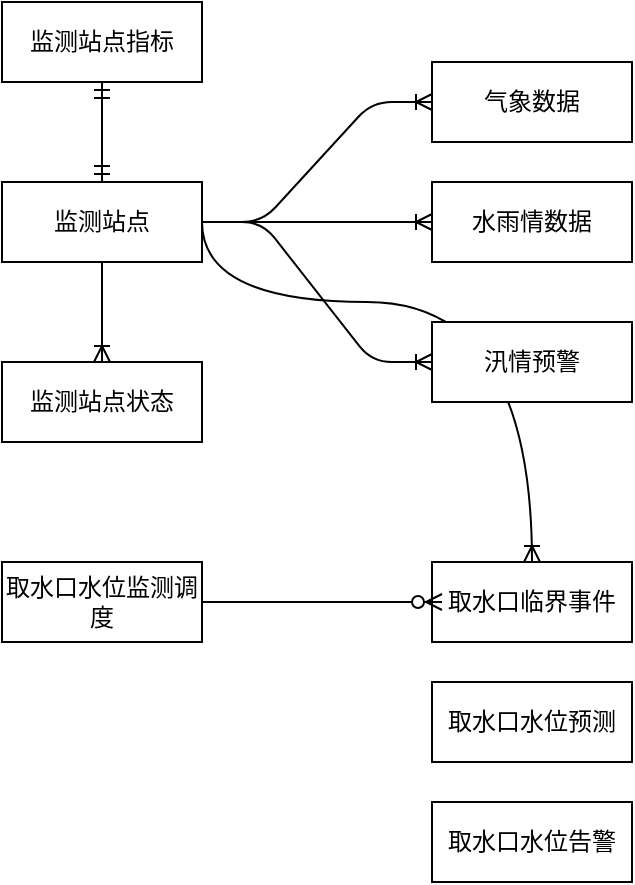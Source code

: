 <mxfile version="14.1.8" type="github">
  <diagram id="R2lEEEUBdFMjLlhIrx00" name="Page-1">
    <mxGraphModel dx="984" dy="684" grid="1" gridSize="10" guides="1" tooltips="1" connect="1" arrows="1" fold="1" page="1" pageScale="1" pageWidth="850" pageHeight="1100" math="0" shadow="0" extFonts="Permanent Marker^https://fonts.googleapis.com/css?family=Permanent+Marker">
      <root>
        <mxCell id="0" />
        <mxCell id="1" parent="0" />
        <mxCell id="tR4LGc_wkCAK7GT1lzOk-19" value="" style="edgeStyle=orthogonalEdgeStyle;fontSize=12;html=1;endArrow=ERoneToMany;exitX=1;exitY=0.5;exitDx=0;exitDy=0;entryX=0.5;entryY=0;entryDx=0;entryDy=0;elbow=vertical;curved=1;" edge="1" parent="1" source="tR4LGc_wkCAK7GT1lzOk-3" target="tR4LGc_wkCAK7GT1lzOk-17">
          <mxGeometry width="100" height="100" relative="1" as="geometry">
            <mxPoint x="300" y="970" as="sourcePoint" />
            <mxPoint x="400" y="870" as="targetPoint" />
            <Array as="points">
              <mxPoint x="260" y="580" />
              <mxPoint x="425" y="580" />
            </Array>
          </mxGeometry>
        </mxCell>
        <mxCell id="tR4LGc_wkCAK7GT1lzOk-3" value="监测站点" style="whiteSpace=wrap;html=1;align=center;" vertex="1" parent="1">
          <mxGeometry x="160" y="520" width="100" height="40" as="geometry" />
        </mxCell>
        <mxCell id="tR4LGc_wkCAK7GT1lzOk-4" value="气象数据" style="whiteSpace=wrap;html=1;align=center;" vertex="1" parent="1">
          <mxGeometry x="375" y="460" width="100" height="40" as="geometry" />
        </mxCell>
        <mxCell id="tR4LGc_wkCAK7GT1lzOk-5" value="水雨情数据" style="whiteSpace=wrap;html=1;align=center;" vertex="1" parent="1">
          <mxGeometry x="375" y="520" width="100" height="40" as="geometry" />
        </mxCell>
        <mxCell id="tR4LGc_wkCAK7GT1lzOk-6" value="监测站点指标" style="whiteSpace=wrap;html=1;align=center;" vertex="1" parent="1">
          <mxGeometry x="160" y="430" width="100" height="40" as="geometry" />
        </mxCell>
        <mxCell id="tR4LGc_wkCAK7GT1lzOk-8" value="" style="fontSize=12;html=1;endArrow=ERmandOne;startArrow=ERmandOne;entryX=0.5;entryY=0;entryDx=0;entryDy=0;exitX=0.5;exitY=1;exitDx=0;exitDy=0;" edge="1" parent="1" source="tR4LGc_wkCAK7GT1lzOk-6" target="tR4LGc_wkCAK7GT1lzOk-3">
          <mxGeometry width="100" height="100" relative="1" as="geometry">
            <mxPoint x="110" y="670" as="sourcePoint" />
            <mxPoint x="140" y="630" as="targetPoint" />
          </mxGeometry>
        </mxCell>
        <mxCell id="tR4LGc_wkCAK7GT1lzOk-10" value="" style="edgeStyle=entityRelationEdgeStyle;fontSize=12;html=1;endArrow=ERoneToMany;entryX=0;entryY=0.5;entryDx=0;entryDy=0;" edge="1" parent="1" source="tR4LGc_wkCAK7GT1lzOk-3" target="tR4LGc_wkCAK7GT1lzOk-4">
          <mxGeometry width="100" height="100" relative="1" as="geometry">
            <mxPoint x="320" y="770" as="sourcePoint" />
            <mxPoint x="420" y="670" as="targetPoint" />
          </mxGeometry>
        </mxCell>
        <mxCell id="tR4LGc_wkCAK7GT1lzOk-11" value="" style="edgeStyle=entityRelationEdgeStyle;fontSize=12;html=1;endArrow=ERoneToMany;exitX=1;exitY=0.5;exitDx=0;exitDy=0;entryX=0;entryY=0.5;entryDx=0;entryDy=0;" edge="1" parent="1" source="tR4LGc_wkCAK7GT1lzOk-3" target="tR4LGc_wkCAK7GT1lzOk-5">
          <mxGeometry width="100" height="100" relative="1" as="geometry">
            <mxPoint x="350" y="770" as="sourcePoint" />
            <mxPoint x="450" y="670" as="targetPoint" />
          </mxGeometry>
        </mxCell>
        <mxCell id="tR4LGc_wkCAK7GT1lzOk-12" value="汛情预警" style="whiteSpace=wrap;html=1;align=center;" vertex="1" parent="1">
          <mxGeometry x="375" y="590" width="100" height="40" as="geometry" />
        </mxCell>
        <mxCell id="tR4LGc_wkCAK7GT1lzOk-13" value="" style="edgeStyle=entityRelationEdgeStyle;fontSize=12;html=1;endArrow=ERoneToMany;exitX=1;exitY=0.5;exitDx=0;exitDy=0;" edge="1" parent="1" source="tR4LGc_wkCAK7GT1lzOk-3" target="tR4LGc_wkCAK7GT1lzOk-12">
          <mxGeometry width="100" height="100" relative="1" as="geometry">
            <mxPoint x="380" y="790" as="sourcePoint" />
            <mxPoint x="480" y="690" as="targetPoint" />
          </mxGeometry>
        </mxCell>
        <mxCell id="tR4LGc_wkCAK7GT1lzOk-14" value="监测站点状态" style="whiteSpace=wrap;html=1;align=center;" vertex="1" parent="1">
          <mxGeometry x="160" y="610" width="100" height="40" as="geometry" />
        </mxCell>
        <mxCell id="tR4LGc_wkCAK7GT1lzOk-15" value="" style="edgeStyle=orthogonalEdgeStyle;fontSize=12;html=1;endArrow=ERoneToMany;exitX=0.5;exitY=1;exitDx=0;exitDy=0;entryX=0.5;entryY=0;entryDx=0;entryDy=0;" edge="1" parent="1" source="tR4LGc_wkCAK7GT1lzOk-3" target="tR4LGc_wkCAK7GT1lzOk-14">
          <mxGeometry width="100" height="100" relative="1" as="geometry">
            <mxPoint x="250" y="820" as="sourcePoint" />
            <mxPoint x="350" y="720" as="targetPoint" />
          </mxGeometry>
        </mxCell>
        <mxCell id="tR4LGc_wkCAK7GT1lzOk-17" value="取水口临界事件" style="whiteSpace=wrap;html=1;align=center;" vertex="1" parent="1">
          <mxGeometry x="375" y="710" width="100" height="40" as="geometry" />
        </mxCell>
        <mxCell id="tR4LGc_wkCAK7GT1lzOk-20" value="取水口水位监测调度" style="whiteSpace=wrap;html=1;align=center;" vertex="1" parent="1">
          <mxGeometry x="160" y="710" width="100" height="40" as="geometry" />
        </mxCell>
        <mxCell id="tR4LGc_wkCAK7GT1lzOk-21" value="" style="edgeStyle=entityRelationEdgeStyle;fontSize=12;html=1;endArrow=ERzeroToMany;endFill=1;" edge="1" parent="1" source="tR4LGc_wkCAK7GT1lzOk-20">
          <mxGeometry width="100" height="100" relative="1" as="geometry">
            <mxPoint x="230" y="920" as="sourcePoint" />
            <mxPoint x="380" y="730" as="targetPoint" />
          </mxGeometry>
        </mxCell>
        <mxCell id="tR4LGc_wkCAK7GT1lzOk-22" value="取水口水位预测" style="whiteSpace=wrap;html=1;align=center;" vertex="1" parent="1">
          <mxGeometry x="375" y="770" width="100" height="40" as="geometry" />
        </mxCell>
        <mxCell id="tR4LGc_wkCAK7GT1lzOk-23" value="取水口水位告警" style="whiteSpace=wrap;html=1;align=center;" vertex="1" parent="1">
          <mxGeometry x="375" y="830" width="100" height="40" as="geometry" />
        </mxCell>
      </root>
    </mxGraphModel>
  </diagram>
</mxfile>
